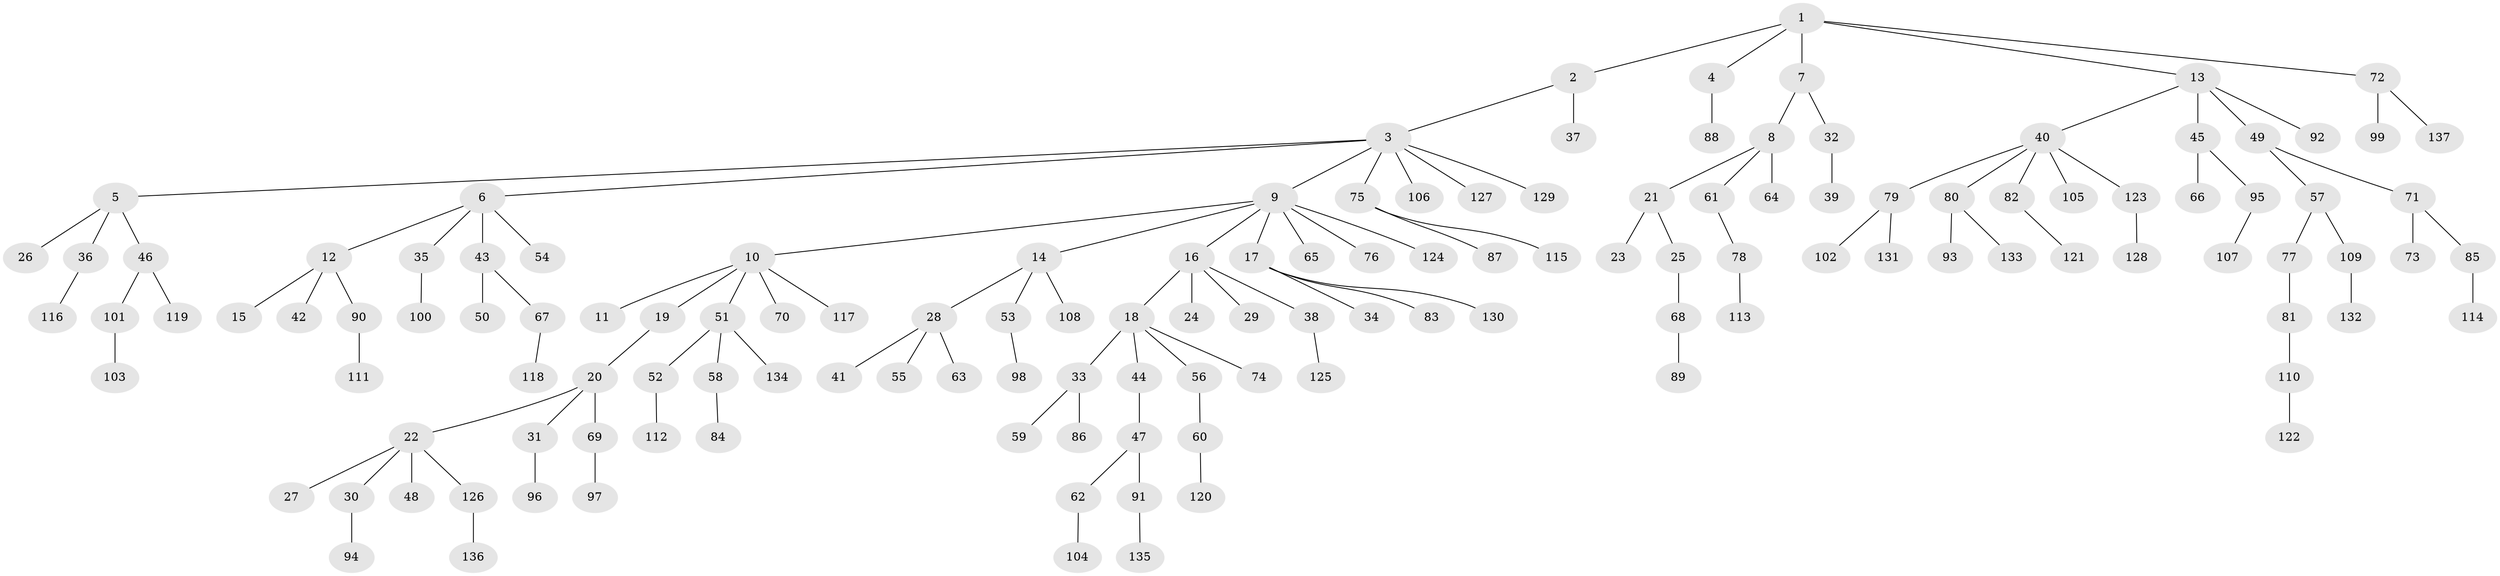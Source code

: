 // Generated by graph-tools (version 1.1) at 2025/15/03/09/25 04:15:27]
// undirected, 137 vertices, 136 edges
graph export_dot {
graph [start="1"]
  node [color=gray90,style=filled];
  1;
  2;
  3;
  4;
  5;
  6;
  7;
  8;
  9;
  10;
  11;
  12;
  13;
  14;
  15;
  16;
  17;
  18;
  19;
  20;
  21;
  22;
  23;
  24;
  25;
  26;
  27;
  28;
  29;
  30;
  31;
  32;
  33;
  34;
  35;
  36;
  37;
  38;
  39;
  40;
  41;
  42;
  43;
  44;
  45;
  46;
  47;
  48;
  49;
  50;
  51;
  52;
  53;
  54;
  55;
  56;
  57;
  58;
  59;
  60;
  61;
  62;
  63;
  64;
  65;
  66;
  67;
  68;
  69;
  70;
  71;
  72;
  73;
  74;
  75;
  76;
  77;
  78;
  79;
  80;
  81;
  82;
  83;
  84;
  85;
  86;
  87;
  88;
  89;
  90;
  91;
  92;
  93;
  94;
  95;
  96;
  97;
  98;
  99;
  100;
  101;
  102;
  103;
  104;
  105;
  106;
  107;
  108;
  109;
  110;
  111;
  112;
  113;
  114;
  115;
  116;
  117;
  118;
  119;
  120;
  121;
  122;
  123;
  124;
  125;
  126;
  127;
  128;
  129;
  130;
  131;
  132;
  133;
  134;
  135;
  136;
  137;
  1 -- 2;
  1 -- 4;
  1 -- 7;
  1 -- 13;
  1 -- 72;
  2 -- 3;
  2 -- 37;
  3 -- 5;
  3 -- 6;
  3 -- 9;
  3 -- 75;
  3 -- 106;
  3 -- 127;
  3 -- 129;
  4 -- 88;
  5 -- 26;
  5 -- 36;
  5 -- 46;
  6 -- 12;
  6 -- 35;
  6 -- 43;
  6 -- 54;
  7 -- 8;
  7 -- 32;
  8 -- 21;
  8 -- 61;
  8 -- 64;
  9 -- 10;
  9 -- 14;
  9 -- 16;
  9 -- 17;
  9 -- 65;
  9 -- 76;
  9 -- 124;
  10 -- 11;
  10 -- 19;
  10 -- 51;
  10 -- 70;
  10 -- 117;
  12 -- 15;
  12 -- 42;
  12 -- 90;
  13 -- 40;
  13 -- 45;
  13 -- 49;
  13 -- 92;
  14 -- 28;
  14 -- 53;
  14 -- 108;
  16 -- 18;
  16 -- 24;
  16 -- 29;
  16 -- 38;
  17 -- 34;
  17 -- 83;
  17 -- 130;
  18 -- 33;
  18 -- 44;
  18 -- 56;
  18 -- 74;
  19 -- 20;
  20 -- 22;
  20 -- 31;
  20 -- 69;
  21 -- 23;
  21 -- 25;
  22 -- 27;
  22 -- 30;
  22 -- 48;
  22 -- 126;
  25 -- 68;
  28 -- 41;
  28 -- 55;
  28 -- 63;
  30 -- 94;
  31 -- 96;
  32 -- 39;
  33 -- 59;
  33 -- 86;
  35 -- 100;
  36 -- 116;
  38 -- 125;
  40 -- 79;
  40 -- 80;
  40 -- 82;
  40 -- 105;
  40 -- 123;
  43 -- 50;
  43 -- 67;
  44 -- 47;
  45 -- 66;
  45 -- 95;
  46 -- 101;
  46 -- 119;
  47 -- 62;
  47 -- 91;
  49 -- 57;
  49 -- 71;
  51 -- 52;
  51 -- 58;
  51 -- 134;
  52 -- 112;
  53 -- 98;
  56 -- 60;
  57 -- 77;
  57 -- 109;
  58 -- 84;
  60 -- 120;
  61 -- 78;
  62 -- 104;
  67 -- 118;
  68 -- 89;
  69 -- 97;
  71 -- 73;
  71 -- 85;
  72 -- 99;
  72 -- 137;
  75 -- 87;
  75 -- 115;
  77 -- 81;
  78 -- 113;
  79 -- 102;
  79 -- 131;
  80 -- 93;
  80 -- 133;
  81 -- 110;
  82 -- 121;
  85 -- 114;
  90 -- 111;
  91 -- 135;
  95 -- 107;
  101 -- 103;
  109 -- 132;
  110 -- 122;
  123 -- 128;
  126 -- 136;
}
